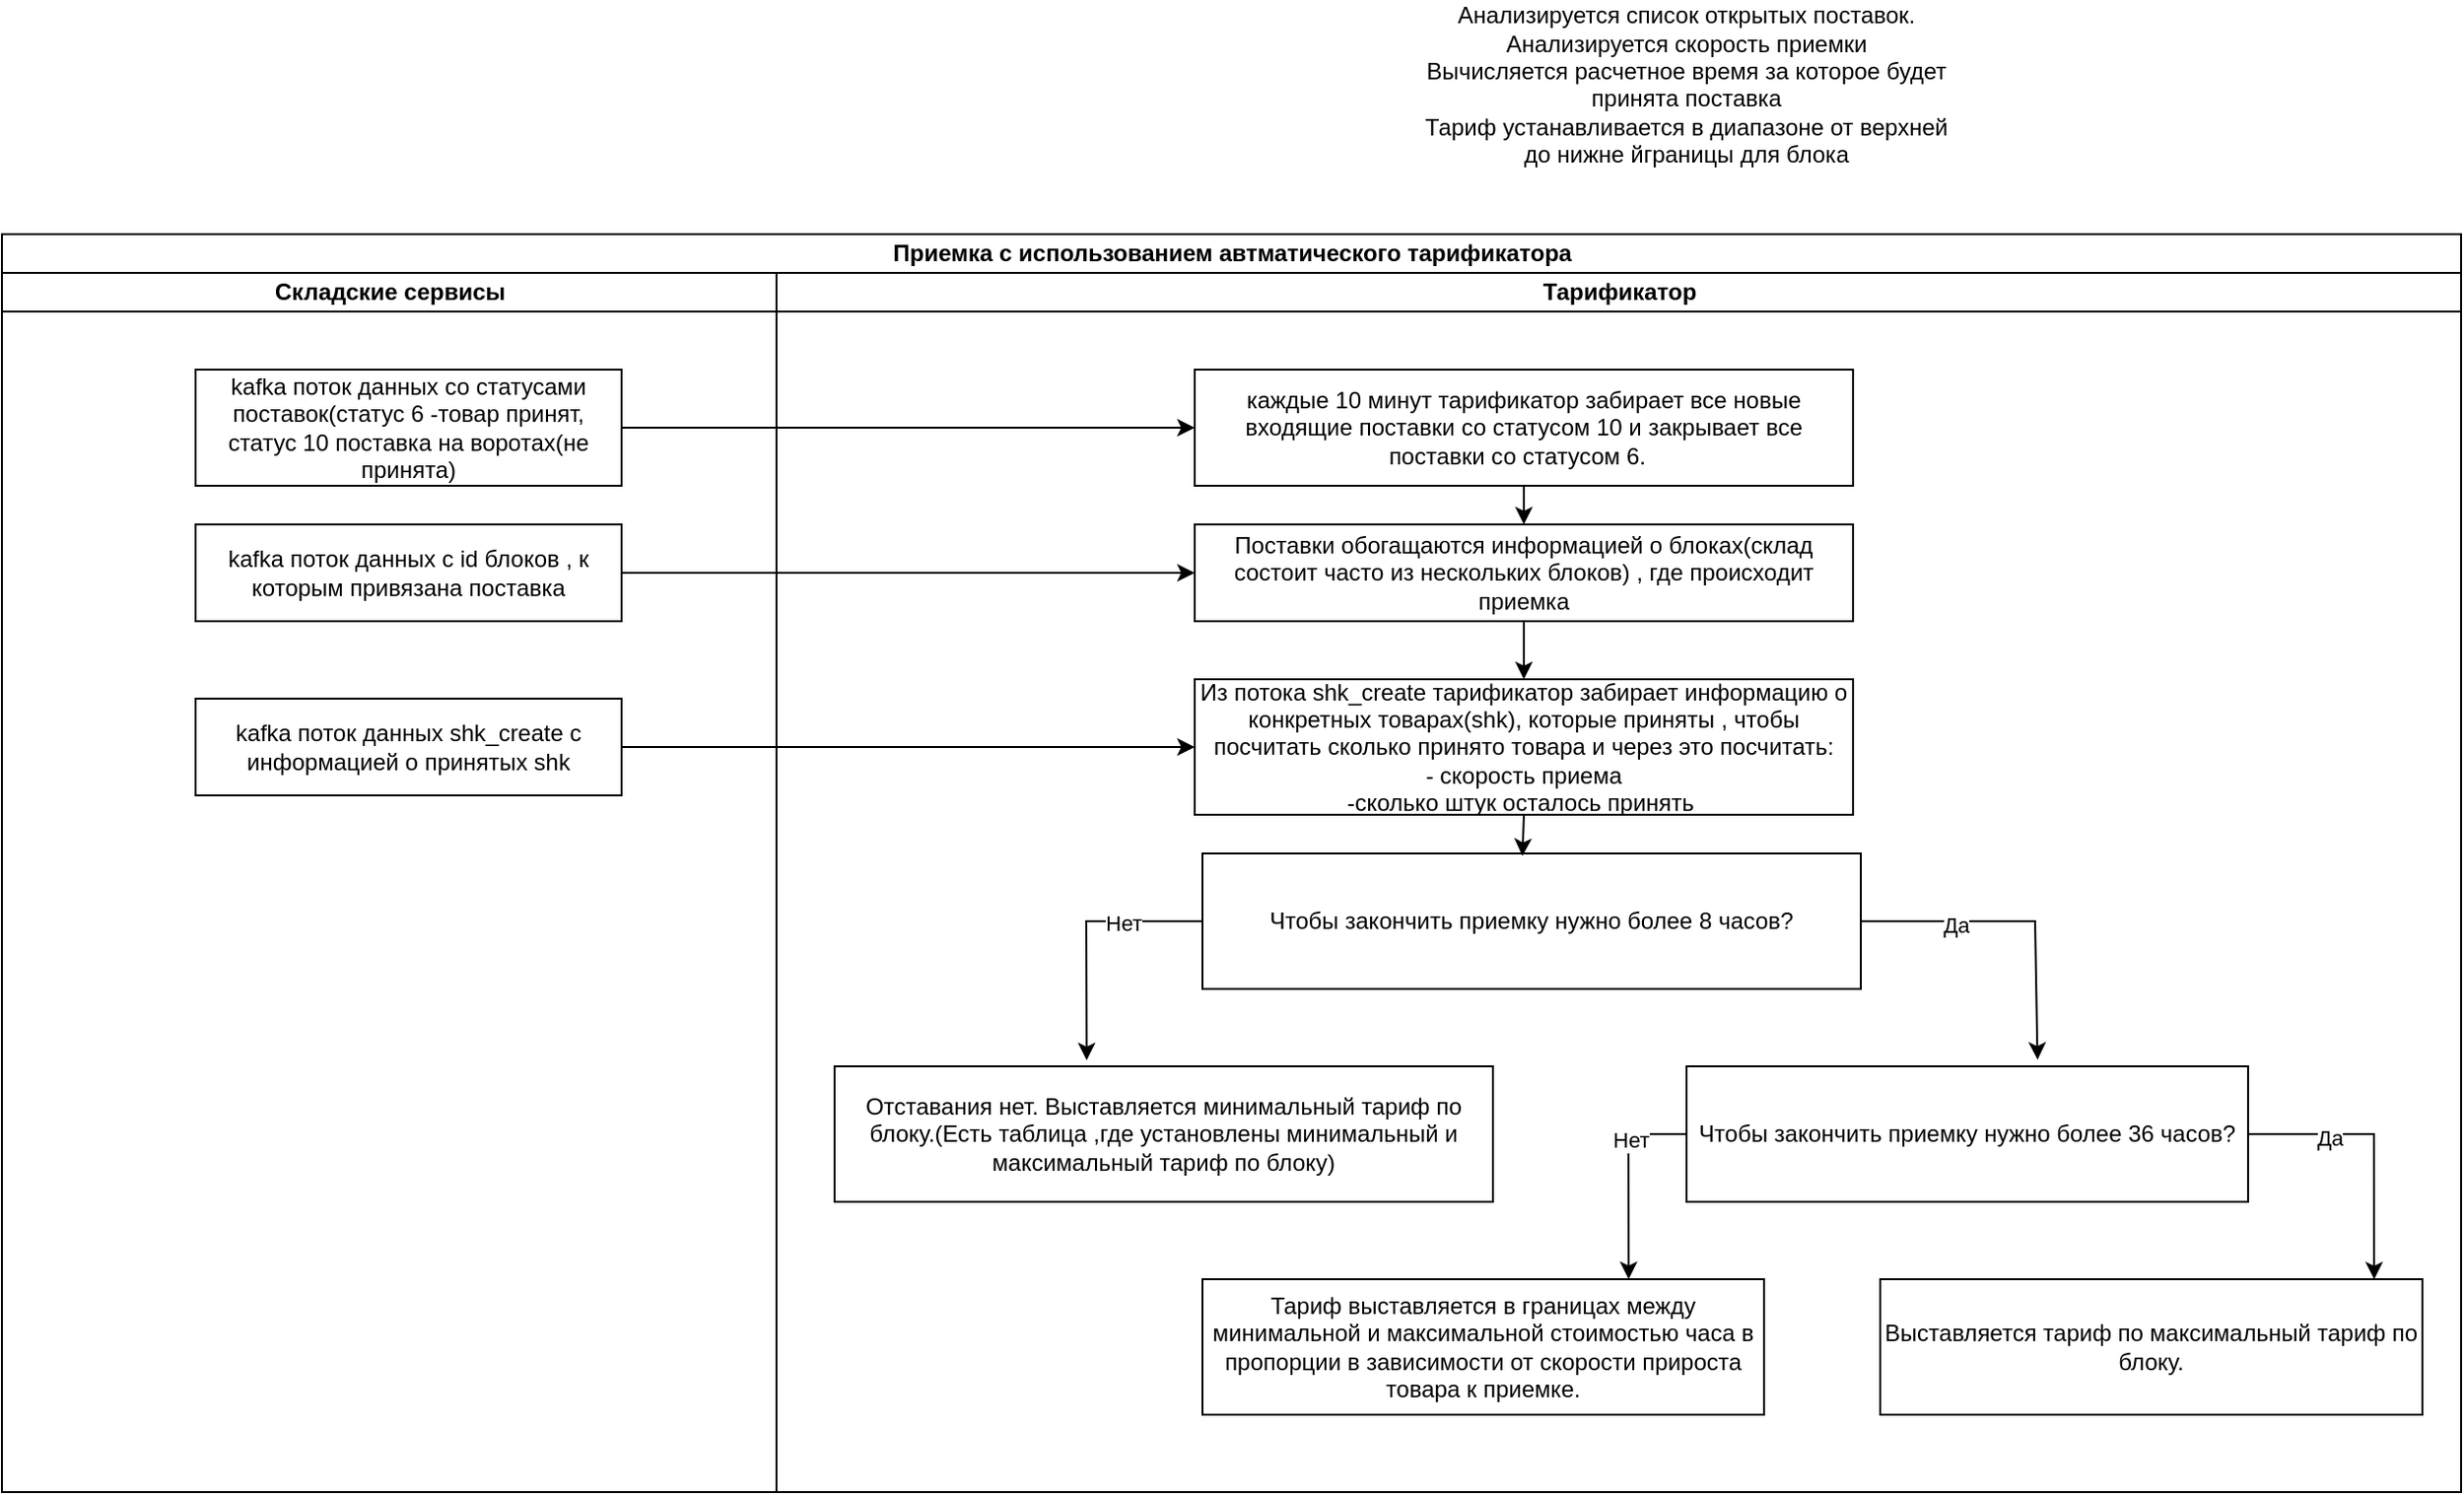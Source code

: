 <mxfile version="24.7.1" type="github">
  <diagram name="Page-1" id="c7488fd3-1785-93aa-aadb-54a6760d102a">
    <mxGraphModel dx="1380" dy="639" grid="1" gridSize="10" guides="1" tooltips="1" connect="1" arrows="1" fold="1" page="1" pageScale="1" pageWidth="1100" pageHeight="850" background="none" math="0" shadow="0">
      <root>
        <mxCell id="0" />
        <mxCell id="1" parent="0" />
        <mxCell id="Q_zp69lY7drZ3QzHUr-w-1" value="Анализируется список открытых поставок.&lt;div&gt;Анализируется скорость приемки&lt;/div&gt;&lt;div&gt;Вычисляется расчетное время за которое будет принята поставка&lt;/div&gt;&lt;div&gt;Тариф устанавливается в диапазоне от верхней до нижне йграницы для блока&lt;/div&gt;&lt;div&gt;&lt;br&gt;&lt;/div&gt;" style="text;html=1;align=center;verticalAlign=middle;whiteSpace=wrap;rounded=0;" vertex="1" parent="1">
          <mxGeometry x="850" y="50" width="280" height="100" as="geometry" />
        </mxCell>
        <mxCell id="Q_zp69lY7drZ3QzHUr-w-7" value="Приемка с использованием автматического тарификатора" style="swimlane;childLayout=stackLayout;resizeParent=1;resizeParentMax=0;startSize=20;html=1;" vertex="1" parent="1">
          <mxGeometry x="120" y="170" width="1270" height="650" as="geometry" />
        </mxCell>
        <mxCell id="Q_zp69lY7drZ3QzHUr-w-8" value="Складские сервисы" style="swimlane;startSize=20;html=1;" vertex="1" parent="Q_zp69lY7drZ3QzHUr-w-7">
          <mxGeometry y="20" width="400" height="630" as="geometry" />
        </mxCell>
        <mxCell id="Q_zp69lY7drZ3QzHUr-w-12" value="kafka поток данных со статусами поставок(статус 6 -товар принят,&lt;div&gt;статус 10 поставка на воротах(не принята)&lt;/div&gt;" style="html=1;dashed=0;whiteSpace=wrap;" vertex="1" parent="Q_zp69lY7drZ3QzHUr-w-8">
          <mxGeometry x="100" y="50" width="220" height="60" as="geometry" />
        </mxCell>
        <mxCell id="Q_zp69lY7drZ3QzHUr-w-13" value="kafka поток данных с id блоков , к которым привязана поставка" style="html=1;dashed=0;whiteSpace=wrap;" vertex="1" parent="Q_zp69lY7drZ3QzHUr-w-8">
          <mxGeometry x="100" y="130" width="220" height="50" as="geometry" />
        </mxCell>
        <mxCell id="Q_zp69lY7drZ3QzHUr-w-14" value="kafka поток данных shk_create с информацией о принятых shk" style="html=1;dashed=0;whiteSpace=wrap;" vertex="1" parent="Q_zp69lY7drZ3QzHUr-w-8">
          <mxGeometry x="100" y="220" width="220" height="50" as="geometry" />
        </mxCell>
        <mxCell id="Q_zp69lY7drZ3QzHUr-w-15" value="" style="endArrow=classic;html=1;rounded=0;exitX=1;exitY=0.5;exitDx=0;exitDy=0;entryX=0;entryY=0.5;entryDx=0;entryDy=0;" edge="1" parent="Q_zp69lY7drZ3QzHUr-w-7" source="Q_zp69lY7drZ3QzHUr-w-12" target="Q_zp69lY7drZ3QzHUr-w-2">
          <mxGeometry width="50" height="50" relative="1" as="geometry">
            <mxPoint x="-160" y="330" as="sourcePoint" />
            <mxPoint x="-110" y="280" as="targetPoint" />
          </mxGeometry>
        </mxCell>
        <mxCell id="Q_zp69lY7drZ3QzHUr-w-18" style="edgeStyle=orthogonalEdgeStyle;rounded=0;orthogonalLoop=1;jettySize=auto;html=1;exitX=1;exitY=0.5;exitDx=0;exitDy=0;" edge="1" parent="Q_zp69lY7drZ3QzHUr-w-7" source="Q_zp69lY7drZ3QzHUr-w-13" target="Q_zp69lY7drZ3QzHUr-w-17">
          <mxGeometry relative="1" as="geometry">
            <mxPoint x="430" y="210" as="sourcePoint" />
            <mxPoint x="350" y="260" as="targetPoint" />
          </mxGeometry>
        </mxCell>
        <mxCell id="Q_zp69lY7drZ3QzHUr-w-19" value="" style="endArrow=classic;html=1;rounded=0;exitX=1;exitY=0.5;exitDx=0;exitDy=0;entryX=0;entryY=0.5;entryDx=0;entryDy=0;" edge="1" parent="Q_zp69lY7drZ3QzHUr-w-7" source="Q_zp69lY7drZ3QzHUr-w-14" target="Q_zp69lY7drZ3QzHUr-w-21">
          <mxGeometry width="50" height="50" relative="1" as="geometry">
            <mxPoint x="300" y="340" as="sourcePoint" />
            <mxPoint x="350" y="290" as="targetPoint" />
          </mxGeometry>
        </mxCell>
        <mxCell id="Q_zp69lY7drZ3QzHUr-w-9" value="Тарификатор" style="swimlane;startSize=20;html=1;" vertex="1" parent="Q_zp69lY7drZ3QzHUr-w-7">
          <mxGeometry x="400" y="20" width="870" height="630" as="geometry" />
        </mxCell>
        <mxCell id="Q_zp69lY7drZ3QzHUr-w-2" value="каждые 10 минут тарификатор забирает все новые входящие поставки со статусом 10 и закрывает все поставки со статусом 6.&amp;nbsp;&amp;nbsp;" style="html=1;dashed=0;whiteSpace=wrap;" vertex="1" parent="Q_zp69lY7drZ3QzHUr-w-9">
          <mxGeometry x="216" y="50" width="340" height="60" as="geometry" />
        </mxCell>
        <mxCell id="Q_zp69lY7drZ3QzHUr-w-17" value="Поставки обогащаются информацией о блоках(склад состоит часто из нескольких блоков) , где происходит приемка" style="html=1;dashed=0;whiteSpace=wrap;" vertex="1" parent="Q_zp69lY7drZ3QzHUr-w-9">
          <mxGeometry x="216" y="130" width="340" height="50" as="geometry" />
        </mxCell>
        <mxCell id="Q_zp69lY7drZ3QzHUr-w-20" value="" style="endArrow=classic;html=1;rounded=0;exitX=0.5;exitY=1;exitDx=0;exitDy=0;entryX=0.5;entryY=0;entryDx=0;entryDy=0;" edge="1" parent="Q_zp69lY7drZ3QzHUr-w-9" source="Q_zp69lY7drZ3QzHUr-w-2" target="Q_zp69lY7drZ3QzHUr-w-17">
          <mxGeometry width="50" height="50" relative="1" as="geometry">
            <mxPoint x="406" y="370" as="sourcePoint" />
            <mxPoint x="372" y="130" as="targetPoint" />
          </mxGeometry>
        </mxCell>
        <mxCell id="Q_zp69lY7drZ3QzHUr-w-21" value="Из потока shk_create тарификатор забирает информацию о конкретных товарах(shk), которые приняты , чтобы посчитать сколько принято товара и через это посчитать:&lt;br&gt;- скорость приема &lt;br&gt;-сколько штук осталось принять&amp;nbsp;" style="html=1;dashed=0;whiteSpace=wrap;" vertex="1" parent="Q_zp69lY7drZ3QzHUr-w-9">
          <mxGeometry x="216" y="210" width="340" height="70" as="geometry" />
        </mxCell>
        <mxCell id="Q_zp69lY7drZ3QzHUr-w-22" value="" style="endArrow=classic;html=1;rounded=0;exitX=0.5;exitY=1;exitDx=0;exitDy=0;" edge="1" parent="Q_zp69lY7drZ3QzHUr-w-9" source="Q_zp69lY7drZ3QzHUr-w-17" target="Q_zp69lY7drZ3QzHUr-w-21">
          <mxGeometry width="50" height="50" relative="1" as="geometry">
            <mxPoint x="396" y="120" as="sourcePoint" />
            <mxPoint x="396" y="140" as="targetPoint" />
          </mxGeometry>
        </mxCell>
        <mxCell id="Q_zp69lY7drZ3QzHUr-w-23" value="Чтобы закончить приемку нужно более 8 часов?" style="html=1;dashed=0;whiteSpace=wrap;" vertex="1" parent="Q_zp69lY7drZ3QzHUr-w-9">
          <mxGeometry x="220" y="300" width="340" height="70" as="geometry" />
        </mxCell>
        <mxCell id="Q_zp69lY7drZ3QzHUr-w-24" value="Отставания нет. Выставляется минимальный тариф по блоку.(Есть таблица ,где установлены минимальный и максимальный тариф по блоку)" style="html=1;dashed=0;whiteSpace=wrap;" vertex="1" parent="Q_zp69lY7drZ3QzHUr-w-9">
          <mxGeometry x="30" y="410" width="340" height="70" as="geometry" />
        </mxCell>
        <mxCell id="Q_zp69lY7drZ3QzHUr-w-25" value="" style="endArrow=classic;html=1;rounded=0;exitX=0.5;exitY=1;exitDx=0;exitDy=0;entryX=0.486;entryY=0.018;entryDx=0;entryDy=0;entryPerimeter=0;" edge="1" parent="Q_zp69lY7drZ3QzHUr-w-9" source="Q_zp69lY7drZ3QzHUr-w-21" target="Q_zp69lY7drZ3QzHUr-w-23">
          <mxGeometry width="50" height="50" relative="1" as="geometry">
            <mxPoint x="396" y="190" as="sourcePoint" />
            <mxPoint x="396" y="220" as="targetPoint" />
          </mxGeometry>
        </mxCell>
        <mxCell id="Q_zp69lY7drZ3QzHUr-w-26" value="" style="endArrow=classic;html=1;rounded=0;exitX=0;exitY=0.5;exitDx=0;exitDy=0;entryX=0.383;entryY=-0.045;entryDx=0;entryDy=0;entryPerimeter=0;" edge="1" parent="Q_zp69lY7drZ3QzHUr-w-9" source="Q_zp69lY7drZ3QzHUr-w-23" target="Q_zp69lY7drZ3QzHUr-w-24">
          <mxGeometry width="50" height="50" relative="1" as="geometry">
            <mxPoint x="396" y="290" as="sourcePoint" />
            <mxPoint x="395" y="311" as="targetPoint" />
            <Array as="points">
              <mxPoint x="160" y="335" />
            </Array>
          </mxGeometry>
        </mxCell>
        <mxCell id="Q_zp69lY7drZ3QzHUr-w-27" value="Нет" style="edgeLabel;html=1;align=center;verticalAlign=middle;resizable=0;points=[];" vertex="1" connectable="0" parent="Q_zp69lY7drZ3QzHUr-w-26">
          <mxGeometry x="-0.367" y="1" relative="1" as="geometry">
            <mxPoint as="offset" />
          </mxGeometry>
        </mxCell>
        <mxCell id="Q_zp69lY7drZ3QzHUr-w-28" value="Чтобы закончить приемку нужно более 36 часов?" style="html=1;dashed=0;whiteSpace=wrap;" vertex="1" parent="Q_zp69lY7drZ3QzHUr-w-9">
          <mxGeometry x="470" y="410" width="290" height="70" as="geometry" />
        </mxCell>
        <mxCell id="Q_zp69lY7drZ3QzHUr-w-29" value="Тариф выставляется в границах между минимальной и максимальной стоимостью часа в пропорции в зависимости от скорости прироста товара к приемке." style="html=1;dashed=0;whiteSpace=wrap;" vertex="1" parent="Q_zp69lY7drZ3QzHUr-w-9">
          <mxGeometry x="220" y="520" width="290" height="70" as="geometry" />
        </mxCell>
        <mxCell id="Q_zp69lY7drZ3QzHUr-w-30" value="Выставляется тариф по максимальный тариф по блоку." style="html=1;dashed=0;whiteSpace=wrap;" vertex="1" parent="Q_zp69lY7drZ3QzHUr-w-9">
          <mxGeometry x="570" y="520" width="280" height="70" as="geometry" />
        </mxCell>
        <mxCell id="Q_zp69lY7drZ3QzHUr-w-31" value="" style="endArrow=classic;html=1;rounded=0;exitX=1;exitY=0.5;exitDx=0;exitDy=0;entryX=0.625;entryY=-0.049;entryDx=0;entryDy=0;entryPerimeter=0;" edge="1" parent="Q_zp69lY7drZ3QzHUr-w-9" source="Q_zp69lY7drZ3QzHUr-w-23" target="Q_zp69lY7drZ3QzHUr-w-28">
          <mxGeometry width="50" height="50" relative="1" as="geometry">
            <mxPoint x="230" y="345" as="sourcePoint" />
            <mxPoint x="650" y="380" as="targetPoint" />
            <Array as="points">
              <mxPoint x="650" y="335" />
            </Array>
          </mxGeometry>
        </mxCell>
        <mxCell id="Q_zp69lY7drZ3QzHUr-w-35" value="Да" style="edgeLabel;html=1;align=center;verticalAlign=middle;resizable=0;points=[];" vertex="1" connectable="0" parent="Q_zp69lY7drZ3QzHUr-w-31">
          <mxGeometry x="-0.398" y="-2" relative="1" as="geometry">
            <mxPoint as="offset" />
          </mxGeometry>
        </mxCell>
        <mxCell id="Q_zp69lY7drZ3QzHUr-w-36" value="" style="endArrow=classic;html=1;rounded=0;exitX=1;exitY=0.5;exitDx=0;exitDy=0;entryX=0.911;entryY=0.001;entryDx=0;entryDy=0;entryPerimeter=0;" edge="1" parent="Q_zp69lY7drZ3QzHUr-w-9" source="Q_zp69lY7drZ3QzHUr-w-28" target="Q_zp69lY7drZ3QzHUr-w-30">
          <mxGeometry width="50" height="50" relative="1" as="geometry">
            <mxPoint x="570" y="345" as="sourcePoint" />
            <mxPoint x="661" y="417" as="targetPoint" />
            <Array as="points">
              <mxPoint x="825" y="445" />
            </Array>
          </mxGeometry>
        </mxCell>
        <mxCell id="Q_zp69lY7drZ3QzHUr-w-37" value="Да" style="edgeLabel;html=1;align=center;verticalAlign=middle;resizable=0;points=[];" vertex="1" connectable="0" parent="Q_zp69lY7drZ3QzHUr-w-36">
          <mxGeometry x="-0.398" y="-2" relative="1" as="geometry">
            <mxPoint as="offset" />
          </mxGeometry>
        </mxCell>
        <mxCell id="Q_zp69lY7drZ3QzHUr-w-38" value="" style="endArrow=classic;html=1;rounded=0;exitX=0;exitY=0.5;exitDx=0;exitDy=0;entryX=0.759;entryY=0;entryDx=0;entryDy=0;entryPerimeter=0;" edge="1" parent="Q_zp69lY7drZ3QzHUr-w-9" source="Q_zp69lY7drZ3QzHUr-w-28" target="Q_zp69lY7drZ3QzHUr-w-29">
          <mxGeometry width="50" height="50" relative="1" as="geometry">
            <mxPoint x="230" y="345" as="sourcePoint" />
            <mxPoint x="170" y="417" as="targetPoint" />
            <Array as="points">
              <mxPoint x="440" y="445" />
            </Array>
          </mxGeometry>
        </mxCell>
        <mxCell id="Q_zp69lY7drZ3QzHUr-w-39" value="Нет" style="edgeLabel;html=1;align=center;verticalAlign=middle;resizable=0;points=[];" vertex="1" connectable="0" parent="Q_zp69lY7drZ3QzHUr-w-38">
          <mxGeometry x="-0.367" y="1" relative="1" as="geometry">
            <mxPoint as="offset" />
          </mxGeometry>
        </mxCell>
      </root>
    </mxGraphModel>
  </diagram>
</mxfile>
